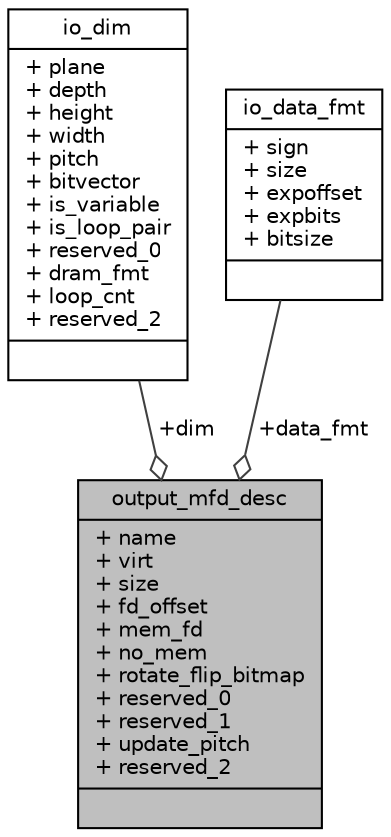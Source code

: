 digraph "output_mfd_desc"
{
 // INTERACTIVE_SVG=YES
 // LATEX_PDF_SIZE
  bgcolor="transparent";
  edge [fontname="Helvetica",fontsize="10",labelfontname="Helvetica",labelfontsize="10"];
  node [fontname="Helvetica",fontsize="10",shape=record];
  Node1 [label="{output_mfd_desc\n|+ name\l+ virt\l+ size\l+ fd_offset\l+ mem_fd\l+ no_mem\l+ rotate_flip_bitmap\l+ reserved_0\l+ reserved_1\l+ update_pitch\l+ reserved_2\l|}",height=0.2,width=0.4,color="black", fillcolor="grey75", style="filled", fontcolor="black",tooltip="One output description with memory fd."];
  Node2 -> Node1 [color="grey25",fontsize="10",style="solid",label=" +dim" ,arrowhead="odiamond",fontname="Helvetica"];
  Node2 [label="{io_dim\n|+ plane\l+ depth\l+ height\l+ width\l+ pitch\l+ bitvector\l+ is_variable\l+ is_loop_pair\l+ reserved_0\l+ dram_fmt\l+ loop_cnt\l+ reserved_2\l|}",height=0.2,width=0.4,color="black",URL="$db/de7/structio__dim.html",tooltip="The io dimension description."];
  Node3 -> Node1 [color="grey25",fontsize="10",style="solid",label=" +data_fmt" ,arrowhead="odiamond",fontname="Helvetica"];
  Node3 [label="{io_data_fmt\n|+ sign\l+ size\l+ expoffset\l+ expbits\l+ bitsize\l|}",height=0.2,width=0.4,color="black",URL="$d8/d06/structio__data__fmt.html",tooltip="The io data format description."];
}
